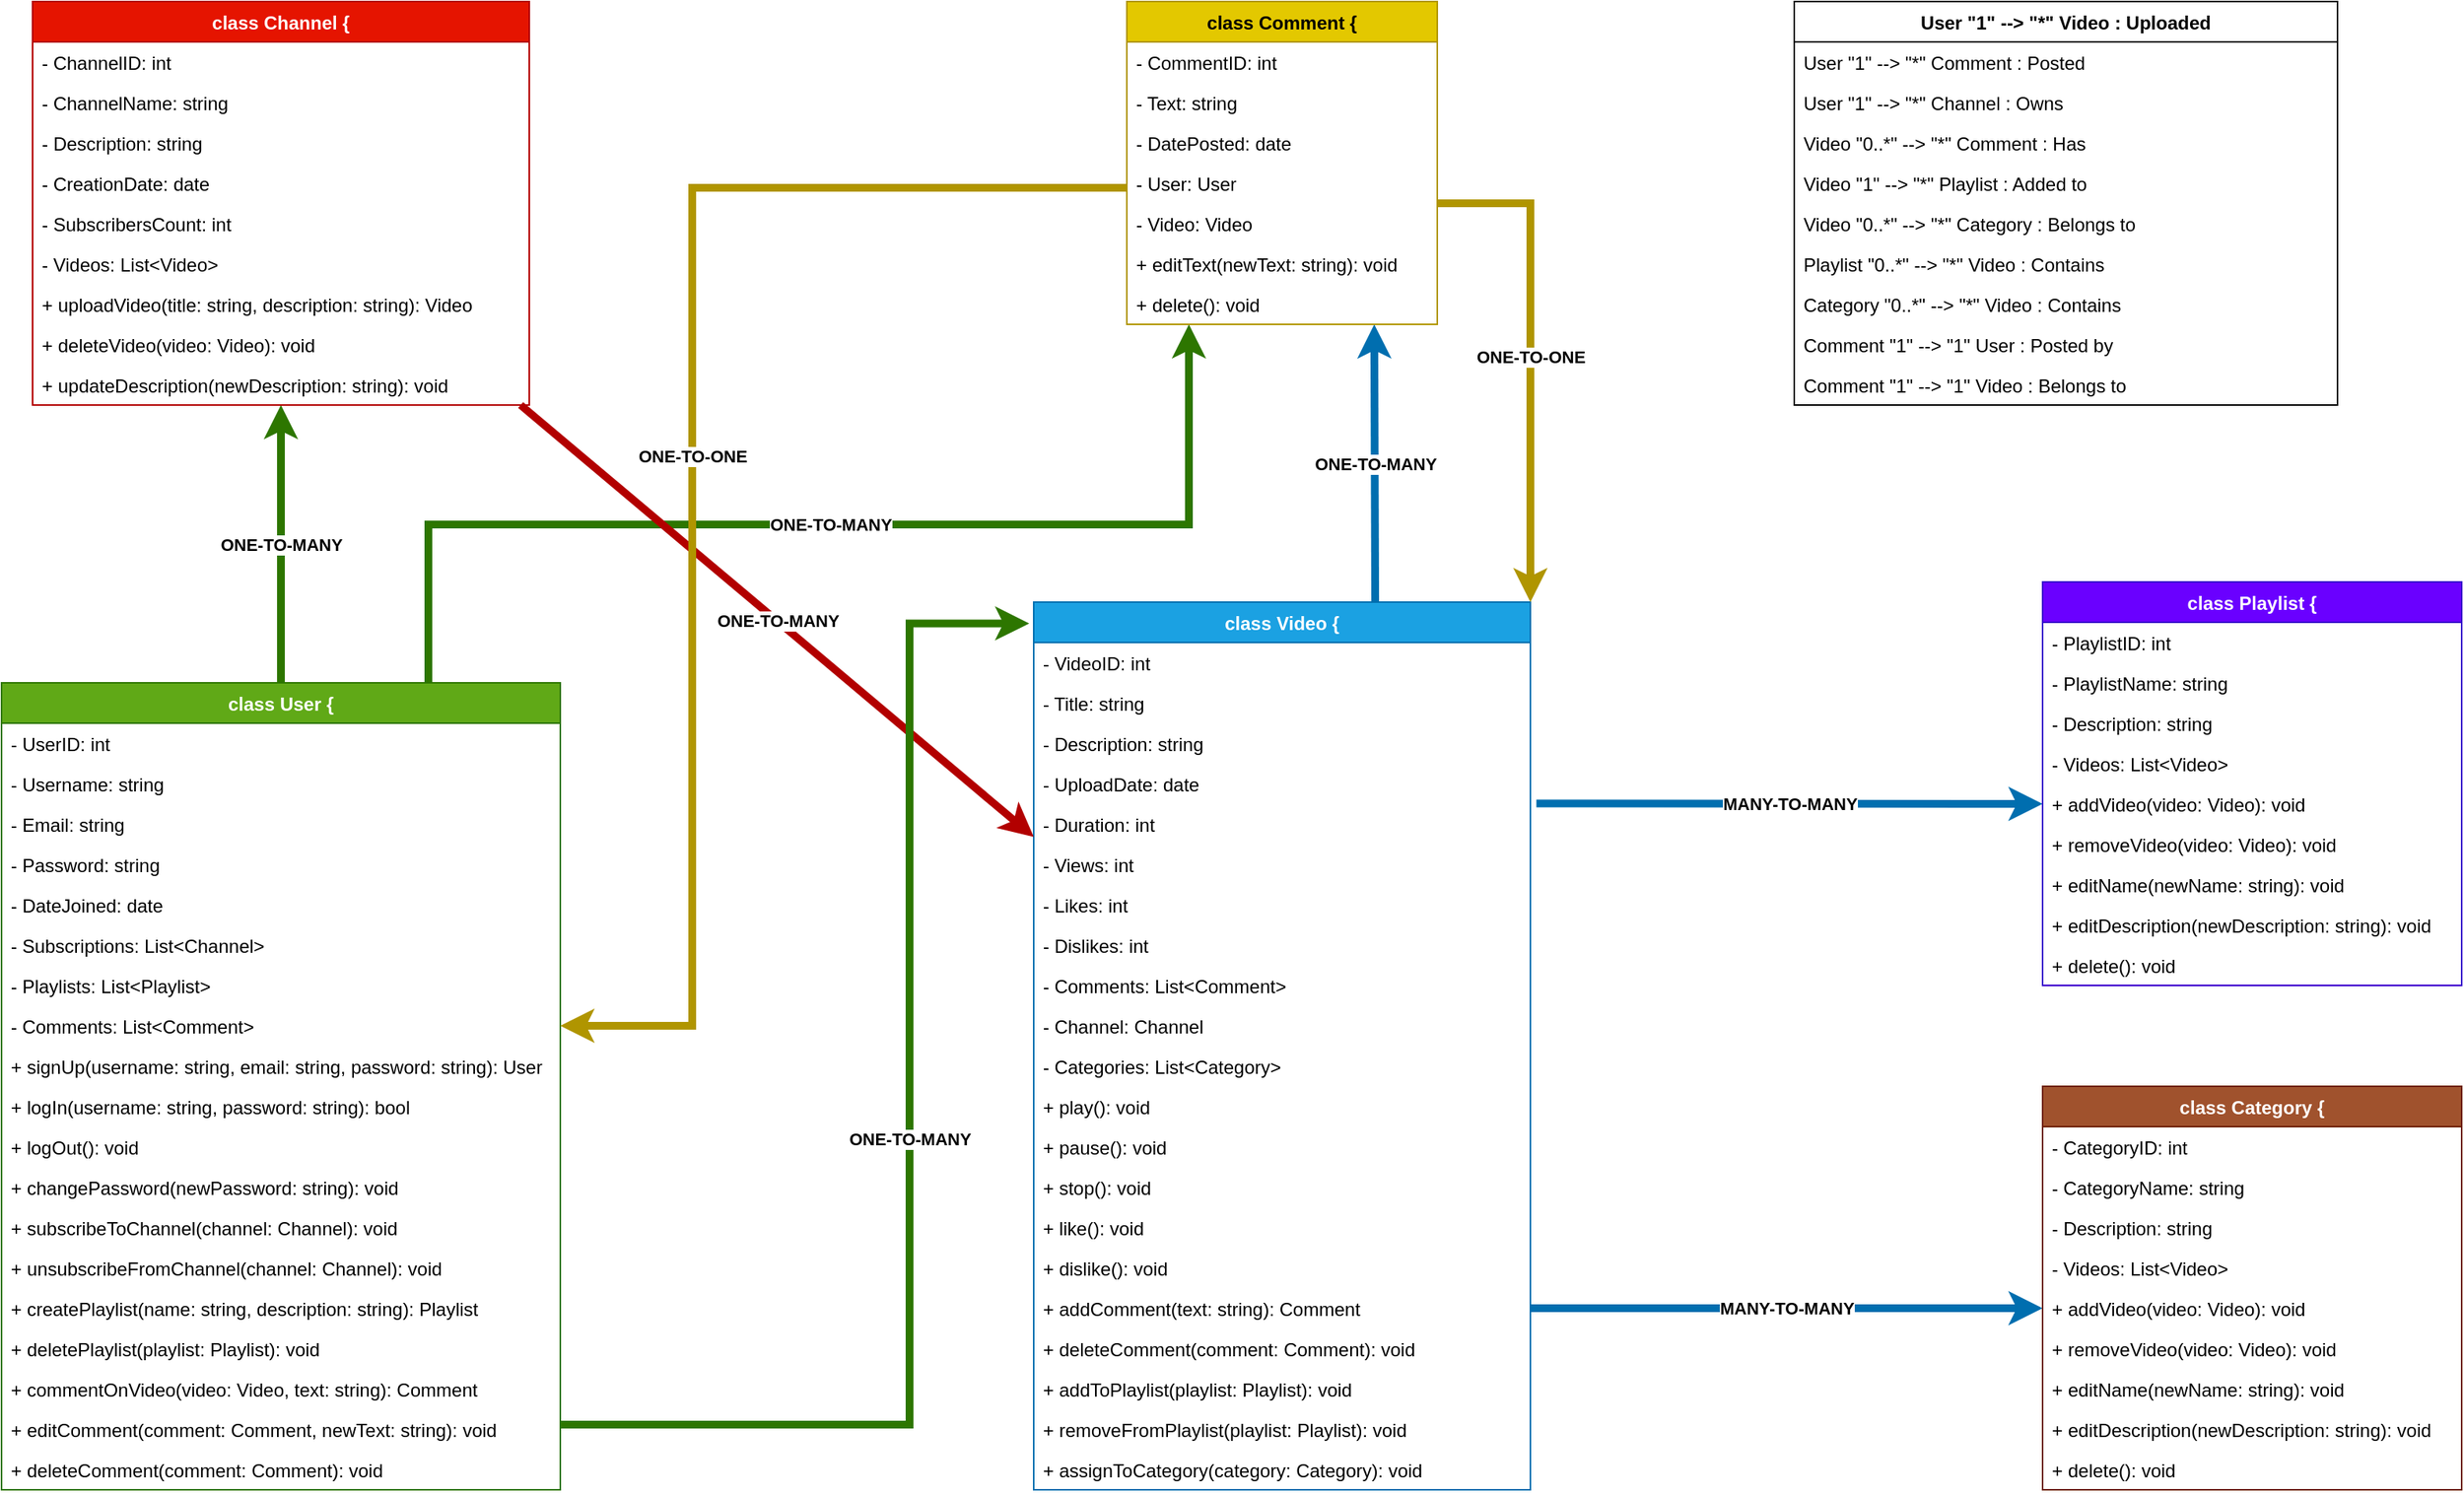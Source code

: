 <mxfile version="22.1.2" type="device">
  <diagram name="Page-1" id="MzvCbaKs4ZH8y1v4TMs8">
    <mxGraphModel dx="2899" dy="1206" grid="1" gridSize="10" guides="1" tooltips="1" connect="1" arrows="1" fold="1" page="1" pageScale="1" pageWidth="850" pageHeight="1100" math="0" shadow="0">
      <root>
        <mxCell id="0" />
        <mxCell id="1" parent="0" />
        <mxCell id="zI7wPpAkPr1J-_42trWB-99" value="ONE-TO-MANY" style="rounded=0;orthogonalLoop=1;jettySize=auto;html=1;fillColor=#60a917;strokeColor=#2D7600;fontStyle=1;strokeWidth=5;shadow=0;" edge="1" parent="1" source="zI7wPpAkPr1J-_42trWB-1" target="zI7wPpAkPr1J-_42trWB-45">
          <mxGeometry relative="1" as="geometry" />
        </mxCell>
        <mxCell id="zI7wPpAkPr1J-_42trWB-101" value="ONE-TO-MANY" style="rounded=0;orthogonalLoop=1;jettySize=auto;html=1;fillColor=#60a917;strokeColor=#2D7600;strokeWidth=5;edgeStyle=orthogonalEdgeStyle;fontStyle=1" edge="1" parent="1" source="zI7wPpAkPr1J-_42trWB-1" target="zI7wPpAkPr1J-_42trWB-56">
          <mxGeometry relative="1" as="geometry">
            <Array as="points">
              <mxPoint x="-510" y="370" />
              <mxPoint x="-20" y="370" />
            </Array>
          </mxGeometry>
        </mxCell>
        <mxCell id="zI7wPpAkPr1J-_42trWB-1" value="class User {" style="swimlane;fontStyle=1;childLayout=stackLayout;horizontal=1;startSize=26;horizontalStack=0;resizeParent=1;resizeParentMax=0;resizeLast=0;collapsible=1;marginBottom=0;fillColor=#60a917;fontColor=#ffffff;strokeColor=#2D7600;" vertex="1" parent="1">
          <mxGeometry x="-785" y="472" width="360" height="520" as="geometry" />
        </mxCell>
        <mxCell id="zI7wPpAkPr1J-_42trWB-2" value="    - UserID: int" style="text;strokeColor=none;fillColor=none;align=left;verticalAlign=top;spacingLeft=4;spacingRight=4;overflow=hidden;rotatable=0;points=[[0,0.5],[1,0.5]];portConstraint=eastwest;" vertex="1" parent="zI7wPpAkPr1J-_42trWB-1">
          <mxGeometry y="26" width="360" height="26" as="geometry" />
        </mxCell>
        <mxCell id="zI7wPpAkPr1J-_42trWB-3" value="    - Username: string" style="text;strokeColor=none;fillColor=none;align=left;verticalAlign=top;spacingLeft=4;spacingRight=4;overflow=hidden;rotatable=0;points=[[0,0.5],[1,0.5]];portConstraint=eastwest;" vertex="1" parent="zI7wPpAkPr1J-_42trWB-1">
          <mxGeometry y="52" width="360" height="26" as="geometry" />
        </mxCell>
        <mxCell id="zI7wPpAkPr1J-_42trWB-4" value="    - Email: string" style="text;strokeColor=none;fillColor=none;align=left;verticalAlign=top;spacingLeft=4;spacingRight=4;overflow=hidden;rotatable=0;points=[[0,0.5],[1,0.5]];portConstraint=eastwest;" vertex="1" parent="zI7wPpAkPr1J-_42trWB-1">
          <mxGeometry y="78" width="360" height="26" as="geometry" />
        </mxCell>
        <mxCell id="zI7wPpAkPr1J-_42trWB-5" value="    - Password: string" style="text;strokeColor=none;fillColor=none;align=left;verticalAlign=top;spacingLeft=4;spacingRight=4;overflow=hidden;rotatable=0;points=[[0,0.5],[1,0.5]];portConstraint=eastwest;" vertex="1" parent="zI7wPpAkPr1J-_42trWB-1">
          <mxGeometry y="104" width="360" height="26" as="geometry" />
        </mxCell>
        <mxCell id="zI7wPpAkPr1J-_42trWB-6" value="    - DateJoined: date" style="text;strokeColor=none;fillColor=none;align=left;verticalAlign=top;spacingLeft=4;spacingRight=4;overflow=hidden;rotatable=0;points=[[0,0.5],[1,0.5]];portConstraint=eastwest;" vertex="1" parent="zI7wPpAkPr1J-_42trWB-1">
          <mxGeometry y="130" width="360" height="26" as="geometry" />
        </mxCell>
        <mxCell id="zI7wPpAkPr1J-_42trWB-7" value="    - Subscriptions: List&lt;Channel&gt;" style="text;strokeColor=none;fillColor=none;align=left;verticalAlign=top;spacingLeft=4;spacingRight=4;overflow=hidden;rotatable=0;points=[[0,0.5],[1,0.5]];portConstraint=eastwest;" vertex="1" parent="zI7wPpAkPr1J-_42trWB-1">
          <mxGeometry y="156" width="360" height="26" as="geometry" />
        </mxCell>
        <mxCell id="zI7wPpAkPr1J-_42trWB-8" value="    - Playlists: List&lt;Playlist&gt;" style="text;strokeColor=none;fillColor=none;align=left;verticalAlign=top;spacingLeft=4;spacingRight=4;overflow=hidden;rotatable=0;points=[[0,0.5],[1,0.5]];portConstraint=eastwest;" vertex="1" parent="zI7wPpAkPr1J-_42trWB-1">
          <mxGeometry y="182" width="360" height="26" as="geometry" />
        </mxCell>
        <mxCell id="zI7wPpAkPr1J-_42trWB-9" value="    - Comments: List&lt;Comment&gt;" style="text;strokeColor=none;fillColor=none;align=left;verticalAlign=top;spacingLeft=4;spacingRight=4;overflow=hidden;rotatable=0;points=[[0,0.5],[1,0.5]];portConstraint=eastwest;" vertex="1" parent="zI7wPpAkPr1J-_42trWB-1">
          <mxGeometry y="208" width="360" height="26" as="geometry" />
        </mxCell>
        <mxCell id="zI7wPpAkPr1J-_42trWB-10" value="    + signUp(username: string, email: string, password: string): User" style="text;strokeColor=none;fillColor=none;align=left;verticalAlign=top;spacingLeft=4;spacingRight=4;overflow=hidden;rotatable=0;points=[[0,0.5],[1,0.5]];portConstraint=eastwest;" vertex="1" parent="zI7wPpAkPr1J-_42trWB-1">
          <mxGeometry y="234" width="360" height="26" as="geometry" />
        </mxCell>
        <mxCell id="zI7wPpAkPr1J-_42trWB-11" value="    + logIn(username: string, password: string): bool" style="text;strokeColor=none;fillColor=none;align=left;verticalAlign=top;spacingLeft=4;spacingRight=4;overflow=hidden;rotatable=0;points=[[0,0.5],[1,0.5]];portConstraint=eastwest;" vertex="1" parent="zI7wPpAkPr1J-_42trWB-1">
          <mxGeometry y="260" width="360" height="26" as="geometry" />
        </mxCell>
        <mxCell id="zI7wPpAkPr1J-_42trWB-12" value="    + logOut(): void" style="text;strokeColor=none;fillColor=none;align=left;verticalAlign=top;spacingLeft=4;spacingRight=4;overflow=hidden;rotatable=0;points=[[0,0.5],[1,0.5]];portConstraint=eastwest;" vertex="1" parent="zI7wPpAkPr1J-_42trWB-1">
          <mxGeometry y="286" width="360" height="26" as="geometry" />
        </mxCell>
        <mxCell id="zI7wPpAkPr1J-_42trWB-13" value="    + changePassword(newPassword: string): void" style="text;strokeColor=none;fillColor=none;align=left;verticalAlign=top;spacingLeft=4;spacingRight=4;overflow=hidden;rotatable=0;points=[[0,0.5],[1,0.5]];portConstraint=eastwest;" vertex="1" parent="zI7wPpAkPr1J-_42trWB-1">
          <mxGeometry y="312" width="360" height="26" as="geometry" />
        </mxCell>
        <mxCell id="zI7wPpAkPr1J-_42trWB-14" value="    + subscribeToChannel(channel: Channel): void" style="text;strokeColor=none;fillColor=none;align=left;verticalAlign=top;spacingLeft=4;spacingRight=4;overflow=hidden;rotatable=0;points=[[0,0.5],[1,0.5]];portConstraint=eastwest;" vertex="1" parent="zI7wPpAkPr1J-_42trWB-1">
          <mxGeometry y="338" width="360" height="26" as="geometry" />
        </mxCell>
        <mxCell id="zI7wPpAkPr1J-_42trWB-15" value="    + unsubscribeFromChannel(channel: Channel): void" style="text;strokeColor=none;fillColor=none;align=left;verticalAlign=top;spacingLeft=4;spacingRight=4;overflow=hidden;rotatable=0;points=[[0,0.5],[1,0.5]];portConstraint=eastwest;" vertex="1" parent="zI7wPpAkPr1J-_42trWB-1">
          <mxGeometry y="364" width="360" height="26" as="geometry" />
        </mxCell>
        <mxCell id="zI7wPpAkPr1J-_42trWB-16" value="    + createPlaylist(name: string, description: string): Playlist" style="text;strokeColor=none;fillColor=none;align=left;verticalAlign=top;spacingLeft=4;spacingRight=4;overflow=hidden;rotatable=0;points=[[0,0.5],[1,0.5]];portConstraint=eastwest;" vertex="1" parent="zI7wPpAkPr1J-_42trWB-1">
          <mxGeometry y="390" width="360" height="26" as="geometry" />
        </mxCell>
        <mxCell id="zI7wPpAkPr1J-_42trWB-17" value="    + deletePlaylist(playlist: Playlist): void" style="text;strokeColor=none;fillColor=none;align=left;verticalAlign=top;spacingLeft=4;spacingRight=4;overflow=hidden;rotatable=0;points=[[0,0.5],[1,0.5]];portConstraint=eastwest;" vertex="1" parent="zI7wPpAkPr1J-_42trWB-1">
          <mxGeometry y="416" width="360" height="26" as="geometry" />
        </mxCell>
        <mxCell id="zI7wPpAkPr1J-_42trWB-18" value="    + commentOnVideo(video: Video, text: string): Comment" style="text;strokeColor=none;fillColor=none;align=left;verticalAlign=top;spacingLeft=4;spacingRight=4;overflow=hidden;rotatable=0;points=[[0,0.5],[1,0.5]];portConstraint=eastwest;" vertex="1" parent="zI7wPpAkPr1J-_42trWB-1">
          <mxGeometry y="442" width="360" height="26" as="geometry" />
        </mxCell>
        <mxCell id="zI7wPpAkPr1J-_42trWB-19" value="    + editComment(comment: Comment, newText: string): void" style="text;strokeColor=none;fillColor=none;align=left;verticalAlign=top;spacingLeft=4;spacingRight=4;overflow=hidden;rotatable=0;points=[[0,0.5],[1,0.5]];portConstraint=eastwest;" vertex="1" parent="zI7wPpAkPr1J-_42trWB-1">
          <mxGeometry y="468" width="360" height="26" as="geometry" />
        </mxCell>
        <mxCell id="zI7wPpAkPr1J-_42trWB-20" value="    + deleteComment(comment: Comment): void" style="text;strokeColor=none;fillColor=none;align=left;verticalAlign=top;spacingLeft=4;spacingRight=4;overflow=hidden;rotatable=0;points=[[0,0.5],[1,0.5]];portConstraint=eastwest;" vertex="1" parent="zI7wPpAkPr1J-_42trWB-1">
          <mxGeometry y="494" width="360" height="26" as="geometry" />
        </mxCell>
        <mxCell id="zI7wPpAkPr1J-_42trWB-102" value="ONE-TO-MANY" style="rounded=0;orthogonalLoop=1;jettySize=auto;html=1;fillColor=#1ba1e2;strokeColor=#006EAF;strokeWidth=5;fontStyle=1;entryX=0.797;entryY=1;entryDx=0;entryDy=0;entryPerimeter=0;" edge="1" parent="1" target="zI7wPpAkPr1J-_42trWB-63">
          <mxGeometry relative="1" as="geometry">
            <mxPoint x="100.0" y="420.0" as="sourcePoint" />
            <mxPoint x="100" y="250" as="targetPoint" />
          </mxGeometry>
        </mxCell>
        <mxCell id="zI7wPpAkPr1J-_42trWB-103" value="MANY-TO-MANY" style="rounded=0;orthogonalLoop=1;jettySize=auto;html=1;fillColor=#1ba1e2;strokeColor=#006EAF;strokeWidth=5;exitX=1;exitY=0.5;exitDx=0;exitDy=0;fontStyle=1;entryX=0;entryY=0.5;entryDx=0;entryDy=0;" edge="1" parent="1" source="zI7wPpAkPr1J-_42trWB-39" target="zI7wPpAkPr1J-_42trWB-81">
          <mxGeometry x="-0.002" relative="1" as="geometry">
            <mxPoint as="offset" />
          </mxGeometry>
        </mxCell>
        <mxCell id="zI7wPpAkPr1J-_42trWB-106" value="MANY-TO-MANY" style="rounded=0;orthogonalLoop=1;jettySize=auto;html=1;fillColor=#1ba1e2;strokeColor=#006EAF;strokeWidth=5;exitX=1.012;exitY=-0.011;exitDx=0;exitDy=0;exitPerimeter=0;fontStyle=1;entryX=0;entryY=0.5;entryDx=0;entryDy=0;" edge="1" parent="1" source="zI7wPpAkPr1J-_42trWB-27" target="zI7wPpAkPr1J-_42trWB-70">
          <mxGeometry relative="1" as="geometry" />
        </mxCell>
        <mxCell id="zI7wPpAkPr1J-_42trWB-22" value="class Video {" style="swimlane;fontStyle=1;childLayout=stackLayout;horizontal=1;startSize=26;horizontalStack=0;resizeParent=1;resizeParentMax=0;resizeLast=0;collapsible=1;marginBottom=0;fillColor=#1ba1e2;fontColor=#ffffff;strokeColor=#006EAF;" vertex="1" parent="1">
          <mxGeometry x="-120" y="420" width="320" height="572" as="geometry" />
        </mxCell>
        <mxCell id="zI7wPpAkPr1J-_42trWB-23" value="    - VideoID: int" style="text;strokeColor=none;fillColor=none;align=left;verticalAlign=top;spacingLeft=4;spacingRight=4;overflow=hidden;rotatable=0;points=[[0,0.5],[1,0.5]];portConstraint=eastwest;" vertex="1" parent="zI7wPpAkPr1J-_42trWB-22">
          <mxGeometry y="26" width="320" height="26" as="geometry" />
        </mxCell>
        <mxCell id="zI7wPpAkPr1J-_42trWB-24" value="    - Title: string" style="text;strokeColor=none;fillColor=none;align=left;verticalAlign=top;spacingLeft=4;spacingRight=4;overflow=hidden;rotatable=0;points=[[0,0.5],[1,0.5]];portConstraint=eastwest;" vertex="1" parent="zI7wPpAkPr1J-_42trWB-22">
          <mxGeometry y="52" width="320" height="26" as="geometry" />
        </mxCell>
        <mxCell id="zI7wPpAkPr1J-_42trWB-25" value="    - Description: string" style="text;strokeColor=none;fillColor=none;align=left;verticalAlign=top;spacingLeft=4;spacingRight=4;overflow=hidden;rotatable=0;points=[[0,0.5],[1,0.5]];portConstraint=eastwest;" vertex="1" parent="zI7wPpAkPr1J-_42trWB-22">
          <mxGeometry y="78" width="320" height="26" as="geometry" />
        </mxCell>
        <mxCell id="zI7wPpAkPr1J-_42trWB-26" value="    - UploadDate: date" style="text;strokeColor=none;fillColor=none;align=left;verticalAlign=top;spacingLeft=4;spacingRight=4;overflow=hidden;rotatable=0;points=[[0,0.5],[1,0.5]];portConstraint=eastwest;" vertex="1" parent="zI7wPpAkPr1J-_42trWB-22">
          <mxGeometry y="104" width="320" height="26" as="geometry" />
        </mxCell>
        <mxCell id="zI7wPpAkPr1J-_42trWB-27" value="    - Duration: int" style="text;strokeColor=none;fillColor=none;align=left;verticalAlign=top;spacingLeft=4;spacingRight=4;overflow=hidden;rotatable=0;points=[[0,0.5],[1,0.5]];portConstraint=eastwest;" vertex="1" parent="zI7wPpAkPr1J-_42trWB-22">
          <mxGeometry y="130" width="320" height="26" as="geometry" />
        </mxCell>
        <mxCell id="zI7wPpAkPr1J-_42trWB-28" value="    - Views: int" style="text;strokeColor=none;fillColor=none;align=left;verticalAlign=top;spacingLeft=4;spacingRight=4;overflow=hidden;rotatable=0;points=[[0,0.5],[1,0.5]];portConstraint=eastwest;" vertex="1" parent="zI7wPpAkPr1J-_42trWB-22">
          <mxGeometry y="156" width="320" height="26" as="geometry" />
        </mxCell>
        <mxCell id="zI7wPpAkPr1J-_42trWB-29" value="    - Likes: int" style="text;strokeColor=none;fillColor=none;align=left;verticalAlign=top;spacingLeft=4;spacingRight=4;overflow=hidden;rotatable=0;points=[[0,0.5],[1,0.5]];portConstraint=eastwest;" vertex="1" parent="zI7wPpAkPr1J-_42trWB-22">
          <mxGeometry y="182" width="320" height="26" as="geometry" />
        </mxCell>
        <mxCell id="zI7wPpAkPr1J-_42trWB-30" value="    - Dislikes: int" style="text;strokeColor=none;fillColor=none;align=left;verticalAlign=top;spacingLeft=4;spacingRight=4;overflow=hidden;rotatable=0;points=[[0,0.5],[1,0.5]];portConstraint=eastwest;" vertex="1" parent="zI7wPpAkPr1J-_42trWB-22">
          <mxGeometry y="208" width="320" height="26" as="geometry" />
        </mxCell>
        <mxCell id="zI7wPpAkPr1J-_42trWB-31" value="    - Comments: List&lt;Comment&gt;" style="text;strokeColor=none;fillColor=none;align=left;verticalAlign=top;spacingLeft=4;spacingRight=4;overflow=hidden;rotatable=0;points=[[0,0.5],[1,0.5]];portConstraint=eastwest;" vertex="1" parent="zI7wPpAkPr1J-_42trWB-22">
          <mxGeometry y="234" width="320" height="26" as="geometry" />
        </mxCell>
        <mxCell id="zI7wPpAkPr1J-_42trWB-32" value="    - Channel: Channel" style="text;strokeColor=none;fillColor=none;align=left;verticalAlign=top;spacingLeft=4;spacingRight=4;overflow=hidden;rotatable=0;points=[[0,0.5],[1,0.5]];portConstraint=eastwest;" vertex="1" parent="zI7wPpAkPr1J-_42trWB-22">
          <mxGeometry y="260" width="320" height="26" as="geometry" />
        </mxCell>
        <mxCell id="zI7wPpAkPr1J-_42trWB-33" value="    - Categories: List&lt;Category&gt;" style="text;strokeColor=none;fillColor=none;align=left;verticalAlign=top;spacingLeft=4;spacingRight=4;overflow=hidden;rotatable=0;points=[[0,0.5],[1,0.5]];portConstraint=eastwest;" vertex="1" parent="zI7wPpAkPr1J-_42trWB-22">
          <mxGeometry y="286" width="320" height="26" as="geometry" />
        </mxCell>
        <mxCell id="zI7wPpAkPr1J-_42trWB-34" value="    + play(): void" style="text;strokeColor=none;fillColor=none;align=left;verticalAlign=top;spacingLeft=4;spacingRight=4;overflow=hidden;rotatable=0;points=[[0,0.5],[1,0.5]];portConstraint=eastwest;" vertex="1" parent="zI7wPpAkPr1J-_42trWB-22">
          <mxGeometry y="312" width="320" height="26" as="geometry" />
        </mxCell>
        <mxCell id="zI7wPpAkPr1J-_42trWB-35" value="    + pause(): void" style="text;strokeColor=none;fillColor=none;align=left;verticalAlign=top;spacingLeft=4;spacingRight=4;overflow=hidden;rotatable=0;points=[[0,0.5],[1,0.5]];portConstraint=eastwest;" vertex="1" parent="zI7wPpAkPr1J-_42trWB-22">
          <mxGeometry y="338" width="320" height="26" as="geometry" />
        </mxCell>
        <mxCell id="zI7wPpAkPr1J-_42trWB-36" value="    + stop(): void" style="text;strokeColor=none;fillColor=none;align=left;verticalAlign=top;spacingLeft=4;spacingRight=4;overflow=hidden;rotatable=0;points=[[0,0.5],[1,0.5]];portConstraint=eastwest;" vertex="1" parent="zI7wPpAkPr1J-_42trWB-22">
          <mxGeometry y="364" width="320" height="26" as="geometry" />
        </mxCell>
        <mxCell id="zI7wPpAkPr1J-_42trWB-37" value="    + like(): void" style="text;strokeColor=none;fillColor=none;align=left;verticalAlign=top;spacingLeft=4;spacingRight=4;overflow=hidden;rotatable=0;points=[[0,0.5],[1,0.5]];portConstraint=eastwest;" vertex="1" parent="zI7wPpAkPr1J-_42trWB-22">
          <mxGeometry y="390" width="320" height="26" as="geometry" />
        </mxCell>
        <mxCell id="zI7wPpAkPr1J-_42trWB-38" value="    + dislike(): void" style="text;strokeColor=none;fillColor=none;align=left;verticalAlign=top;spacingLeft=4;spacingRight=4;overflow=hidden;rotatable=0;points=[[0,0.5],[1,0.5]];portConstraint=eastwest;" vertex="1" parent="zI7wPpAkPr1J-_42trWB-22">
          <mxGeometry y="416" width="320" height="26" as="geometry" />
        </mxCell>
        <mxCell id="zI7wPpAkPr1J-_42trWB-39" value="    + addComment(text: string): Comment" style="text;strokeColor=none;fillColor=none;align=left;verticalAlign=top;spacingLeft=4;spacingRight=4;overflow=hidden;rotatable=0;points=[[0,0.5],[1,0.5]];portConstraint=eastwest;" vertex="1" parent="zI7wPpAkPr1J-_42trWB-22">
          <mxGeometry y="442" width="320" height="26" as="geometry" />
        </mxCell>
        <mxCell id="zI7wPpAkPr1J-_42trWB-40" value="    + deleteComment(comment: Comment): void" style="text;strokeColor=none;fillColor=none;align=left;verticalAlign=top;spacingLeft=4;spacingRight=4;overflow=hidden;rotatable=0;points=[[0,0.5],[1,0.5]];portConstraint=eastwest;" vertex="1" parent="zI7wPpAkPr1J-_42trWB-22">
          <mxGeometry y="468" width="320" height="26" as="geometry" />
        </mxCell>
        <mxCell id="zI7wPpAkPr1J-_42trWB-41" value="    + addToPlaylist(playlist: Playlist): void" style="text;strokeColor=none;fillColor=none;align=left;verticalAlign=top;spacingLeft=4;spacingRight=4;overflow=hidden;rotatable=0;points=[[0,0.5],[1,0.5]];portConstraint=eastwest;" vertex="1" parent="zI7wPpAkPr1J-_42trWB-22">
          <mxGeometry y="494" width="320" height="26" as="geometry" />
        </mxCell>
        <mxCell id="zI7wPpAkPr1J-_42trWB-42" value="    + removeFromPlaylist(playlist: Playlist): void" style="text;strokeColor=none;fillColor=none;align=left;verticalAlign=top;spacingLeft=4;spacingRight=4;overflow=hidden;rotatable=0;points=[[0,0.5],[1,0.5]];portConstraint=eastwest;" vertex="1" parent="zI7wPpAkPr1J-_42trWB-22">
          <mxGeometry y="520" width="320" height="26" as="geometry" />
        </mxCell>
        <mxCell id="zI7wPpAkPr1J-_42trWB-43" value="    + assignToCategory(category: Category): void" style="text;strokeColor=none;fillColor=none;align=left;verticalAlign=top;spacingLeft=4;spacingRight=4;overflow=hidden;rotatable=0;points=[[0,0.5],[1,0.5]];portConstraint=eastwest;" vertex="1" parent="zI7wPpAkPr1J-_42trWB-22">
          <mxGeometry y="546" width="320" height="26" as="geometry" />
        </mxCell>
        <mxCell id="zI7wPpAkPr1J-_42trWB-109" value="ONE-TO-MANY" style="rounded=0;orthogonalLoop=1;jettySize=auto;html=1;fillColor=#e51400;strokeColor=#B20000;strokeWidth=5;fontStyle=1;" edge="1" parent="1" source="zI7wPpAkPr1J-_42trWB-45" target="zI7wPpAkPr1J-_42trWB-22">
          <mxGeometry relative="1" as="geometry">
            <mxPoint x="-440" y="320" as="sourcePoint" />
          </mxGeometry>
        </mxCell>
        <mxCell id="zI7wPpAkPr1J-_42trWB-45" value="class Channel {" style="swimlane;fontStyle=1;childLayout=stackLayout;horizontal=1;startSize=26;horizontalStack=0;resizeParent=1;resizeParentMax=0;resizeLast=0;collapsible=1;marginBottom=0;fillColor=#e51400;fontColor=#ffffff;strokeColor=#B20000;" vertex="1" parent="1">
          <mxGeometry x="-765" y="33" width="320" height="260" as="geometry" />
        </mxCell>
        <mxCell id="zI7wPpAkPr1J-_42trWB-46" value="    - ChannelID: int" style="text;strokeColor=none;fillColor=none;align=left;verticalAlign=top;spacingLeft=4;spacingRight=4;overflow=hidden;rotatable=0;points=[[0,0.5],[1,0.5]];portConstraint=eastwest;" vertex="1" parent="zI7wPpAkPr1J-_42trWB-45">
          <mxGeometry y="26" width="320" height="26" as="geometry" />
        </mxCell>
        <mxCell id="zI7wPpAkPr1J-_42trWB-47" value="    - ChannelName: string" style="text;strokeColor=none;fillColor=none;align=left;verticalAlign=top;spacingLeft=4;spacingRight=4;overflow=hidden;rotatable=0;points=[[0,0.5],[1,0.5]];portConstraint=eastwest;" vertex="1" parent="zI7wPpAkPr1J-_42trWB-45">
          <mxGeometry y="52" width="320" height="26" as="geometry" />
        </mxCell>
        <mxCell id="zI7wPpAkPr1J-_42trWB-48" value="    - Description: string" style="text;strokeColor=none;fillColor=none;align=left;verticalAlign=top;spacingLeft=4;spacingRight=4;overflow=hidden;rotatable=0;points=[[0,0.5],[1,0.5]];portConstraint=eastwest;" vertex="1" parent="zI7wPpAkPr1J-_42trWB-45">
          <mxGeometry y="78" width="320" height="26" as="geometry" />
        </mxCell>
        <mxCell id="zI7wPpAkPr1J-_42trWB-49" value="    - CreationDate: date" style="text;strokeColor=none;fillColor=none;align=left;verticalAlign=top;spacingLeft=4;spacingRight=4;overflow=hidden;rotatable=0;points=[[0,0.5],[1,0.5]];portConstraint=eastwest;" vertex="1" parent="zI7wPpAkPr1J-_42trWB-45">
          <mxGeometry y="104" width="320" height="26" as="geometry" />
        </mxCell>
        <mxCell id="zI7wPpAkPr1J-_42trWB-50" value="    - SubscribersCount: int" style="text;strokeColor=none;fillColor=none;align=left;verticalAlign=top;spacingLeft=4;spacingRight=4;overflow=hidden;rotatable=0;points=[[0,0.5],[1,0.5]];portConstraint=eastwest;" vertex="1" parent="zI7wPpAkPr1J-_42trWB-45">
          <mxGeometry y="130" width="320" height="26" as="geometry" />
        </mxCell>
        <mxCell id="zI7wPpAkPr1J-_42trWB-51" value="    - Videos: List&lt;Video&gt;" style="text;strokeColor=none;fillColor=none;align=left;verticalAlign=top;spacingLeft=4;spacingRight=4;overflow=hidden;rotatable=0;points=[[0,0.5],[1,0.5]];portConstraint=eastwest;" vertex="1" parent="zI7wPpAkPr1J-_42trWB-45">
          <mxGeometry y="156" width="320" height="26" as="geometry" />
        </mxCell>
        <mxCell id="zI7wPpAkPr1J-_42trWB-52" value="    + uploadVideo(title: string, description: string): Video" style="text;strokeColor=none;fillColor=none;align=left;verticalAlign=top;spacingLeft=4;spacingRight=4;overflow=hidden;rotatable=0;points=[[0,0.5],[1,0.5]];portConstraint=eastwest;" vertex="1" parent="zI7wPpAkPr1J-_42trWB-45">
          <mxGeometry y="182" width="320" height="26" as="geometry" />
        </mxCell>
        <mxCell id="zI7wPpAkPr1J-_42trWB-53" value="    + deleteVideo(video: Video): void" style="text;strokeColor=none;fillColor=none;align=left;verticalAlign=top;spacingLeft=4;spacingRight=4;overflow=hidden;rotatable=0;points=[[0,0.5],[1,0.5]];portConstraint=eastwest;" vertex="1" parent="zI7wPpAkPr1J-_42trWB-45">
          <mxGeometry y="208" width="320" height="26" as="geometry" />
        </mxCell>
        <mxCell id="zI7wPpAkPr1J-_42trWB-54" value="    + updateDescription(newDescription: string): void" style="text;strokeColor=none;fillColor=none;align=left;verticalAlign=top;spacingLeft=4;spacingRight=4;overflow=hidden;rotatable=0;points=[[0,0.5],[1,0.5]];portConstraint=eastwest;" vertex="1" parent="zI7wPpAkPr1J-_42trWB-45">
          <mxGeometry y="234" width="320" height="26" as="geometry" />
        </mxCell>
        <mxCell id="zI7wPpAkPr1J-_42trWB-105" value="ONE-TO-ONE" style="rounded=0;orthogonalLoop=1;jettySize=auto;html=1;fillColor=#e3c800;strokeColor=#B09500;strokeWidth=5;edgeStyle=orthogonalEdgeStyle;fontStyle=1" edge="1" parent="1" source="zI7wPpAkPr1J-_42trWB-56" target="zI7wPpAkPr1J-_42trWB-1">
          <mxGeometry x="0.001" relative="1" as="geometry">
            <Array as="points">
              <mxPoint x="-340" y="153" />
              <mxPoint x="-340" y="693" />
            </Array>
            <mxPoint as="offset" />
          </mxGeometry>
        </mxCell>
        <mxCell id="zI7wPpAkPr1J-_42trWB-107" value="ONE-TO-ONE" style="edgeStyle=orthogonalEdgeStyle;rounded=0;orthogonalLoop=1;jettySize=auto;html=1;fillColor=#e3c800;strokeColor=#B09500;strokeWidth=5;fontStyle=1" edge="1" parent="1" source="zI7wPpAkPr1J-_42trWB-56" target="zI7wPpAkPr1J-_42trWB-22">
          <mxGeometry relative="1" as="geometry">
            <Array as="points">
              <mxPoint x="200" y="163" />
            </Array>
          </mxGeometry>
        </mxCell>
        <mxCell id="zI7wPpAkPr1J-_42trWB-56" value="class Comment {" style="swimlane;fontStyle=1;childLayout=stackLayout;horizontal=1;startSize=26;horizontalStack=0;resizeParent=1;resizeParentMax=0;resizeLast=0;collapsible=1;marginBottom=0;fillColor=#e3c800;fontColor=#000000;strokeColor=#B09500;" vertex="1" parent="1">
          <mxGeometry x="-60" y="33" width="200" height="208" as="geometry" />
        </mxCell>
        <mxCell id="zI7wPpAkPr1J-_42trWB-57" value="    - CommentID: int" style="text;strokeColor=none;fillColor=none;align=left;verticalAlign=top;spacingLeft=4;spacingRight=4;overflow=hidden;rotatable=0;points=[[0,0.5],[1,0.5]];portConstraint=eastwest;" vertex="1" parent="zI7wPpAkPr1J-_42trWB-56">
          <mxGeometry y="26" width="200" height="26" as="geometry" />
        </mxCell>
        <mxCell id="zI7wPpAkPr1J-_42trWB-58" value="    - Text: string" style="text;strokeColor=none;fillColor=none;align=left;verticalAlign=top;spacingLeft=4;spacingRight=4;overflow=hidden;rotatable=0;points=[[0,0.5],[1,0.5]];portConstraint=eastwest;" vertex="1" parent="zI7wPpAkPr1J-_42trWB-56">
          <mxGeometry y="52" width="200" height="26" as="geometry" />
        </mxCell>
        <mxCell id="zI7wPpAkPr1J-_42trWB-59" value="    - DatePosted: date" style="text;strokeColor=none;fillColor=none;align=left;verticalAlign=top;spacingLeft=4;spacingRight=4;overflow=hidden;rotatable=0;points=[[0,0.5],[1,0.5]];portConstraint=eastwest;" vertex="1" parent="zI7wPpAkPr1J-_42trWB-56">
          <mxGeometry y="78" width="200" height="26" as="geometry" />
        </mxCell>
        <mxCell id="zI7wPpAkPr1J-_42trWB-60" value="    - User: User" style="text;strokeColor=none;fillColor=none;align=left;verticalAlign=top;spacingLeft=4;spacingRight=4;overflow=hidden;rotatable=0;points=[[0,0.5],[1,0.5]];portConstraint=eastwest;" vertex="1" parent="zI7wPpAkPr1J-_42trWB-56">
          <mxGeometry y="104" width="200" height="26" as="geometry" />
        </mxCell>
        <mxCell id="zI7wPpAkPr1J-_42trWB-61" value="    - Video: Video" style="text;strokeColor=none;fillColor=none;align=left;verticalAlign=top;spacingLeft=4;spacingRight=4;overflow=hidden;rotatable=0;points=[[0,0.5],[1,0.5]];portConstraint=eastwest;" vertex="1" parent="zI7wPpAkPr1J-_42trWB-56">
          <mxGeometry y="130" width="200" height="26" as="geometry" />
        </mxCell>
        <mxCell id="zI7wPpAkPr1J-_42trWB-62" value="    + editText(newText: string): void" style="text;strokeColor=none;fillColor=none;align=left;verticalAlign=top;spacingLeft=4;spacingRight=4;overflow=hidden;rotatable=0;points=[[0,0.5],[1,0.5]];portConstraint=eastwest;" vertex="1" parent="zI7wPpAkPr1J-_42trWB-56">
          <mxGeometry y="156" width="200" height="26" as="geometry" />
        </mxCell>
        <mxCell id="zI7wPpAkPr1J-_42trWB-63" value="    + delete(): void" style="text;strokeColor=none;fillColor=none;align=left;verticalAlign=top;spacingLeft=4;spacingRight=4;overflow=hidden;rotatable=0;points=[[0,0.5],[1,0.5]];portConstraint=eastwest;" vertex="1" parent="zI7wPpAkPr1J-_42trWB-56">
          <mxGeometry y="182" width="200" height="26" as="geometry" />
        </mxCell>
        <mxCell id="zI7wPpAkPr1J-_42trWB-65" value="class Playlist {" style="swimlane;fontStyle=1;childLayout=stackLayout;horizontal=1;startSize=26;horizontalStack=0;resizeParent=1;resizeParentMax=0;resizeLast=0;collapsible=1;marginBottom=0;fillColor=#6a00ff;fontColor=#ffffff;strokeColor=#3700CC;" vertex="1" parent="1">
          <mxGeometry x="530" y="407" width="270" height="260" as="geometry" />
        </mxCell>
        <mxCell id="zI7wPpAkPr1J-_42trWB-66" value="    - PlaylistID: int" style="text;strokeColor=none;fillColor=none;align=left;verticalAlign=top;spacingLeft=4;spacingRight=4;overflow=hidden;rotatable=0;points=[[0,0.5],[1,0.5]];portConstraint=eastwest;" vertex="1" parent="zI7wPpAkPr1J-_42trWB-65">
          <mxGeometry y="26" width="270" height="26" as="geometry" />
        </mxCell>
        <mxCell id="zI7wPpAkPr1J-_42trWB-67" value="    - PlaylistName: string" style="text;strokeColor=none;fillColor=none;align=left;verticalAlign=top;spacingLeft=4;spacingRight=4;overflow=hidden;rotatable=0;points=[[0,0.5],[1,0.5]];portConstraint=eastwest;" vertex="1" parent="zI7wPpAkPr1J-_42trWB-65">
          <mxGeometry y="52" width="270" height="26" as="geometry" />
        </mxCell>
        <mxCell id="zI7wPpAkPr1J-_42trWB-68" value="    - Description: string" style="text;strokeColor=none;fillColor=none;align=left;verticalAlign=top;spacingLeft=4;spacingRight=4;overflow=hidden;rotatable=0;points=[[0,0.5],[1,0.5]];portConstraint=eastwest;" vertex="1" parent="zI7wPpAkPr1J-_42trWB-65">
          <mxGeometry y="78" width="270" height="26" as="geometry" />
        </mxCell>
        <mxCell id="zI7wPpAkPr1J-_42trWB-69" value="    - Videos: List&lt;Video&gt;" style="text;strokeColor=none;fillColor=none;align=left;verticalAlign=top;spacingLeft=4;spacingRight=4;overflow=hidden;rotatable=0;points=[[0,0.5],[1,0.5]];portConstraint=eastwest;" vertex="1" parent="zI7wPpAkPr1J-_42trWB-65">
          <mxGeometry y="104" width="270" height="26" as="geometry" />
        </mxCell>
        <mxCell id="zI7wPpAkPr1J-_42trWB-70" value="    + addVideo(video: Video): void" style="text;strokeColor=none;fillColor=none;align=left;verticalAlign=top;spacingLeft=4;spacingRight=4;overflow=hidden;rotatable=0;points=[[0,0.5],[1,0.5]];portConstraint=eastwest;" vertex="1" parent="zI7wPpAkPr1J-_42trWB-65">
          <mxGeometry y="130" width="270" height="26" as="geometry" />
        </mxCell>
        <mxCell id="zI7wPpAkPr1J-_42trWB-71" value="    + removeVideo(video: Video): void" style="text;strokeColor=none;fillColor=none;align=left;verticalAlign=top;spacingLeft=4;spacingRight=4;overflow=hidden;rotatable=0;points=[[0,0.5],[1,0.5]];portConstraint=eastwest;" vertex="1" parent="zI7wPpAkPr1J-_42trWB-65">
          <mxGeometry y="156" width="270" height="26" as="geometry" />
        </mxCell>
        <mxCell id="zI7wPpAkPr1J-_42trWB-72" value="    + editName(newName: string): void" style="text;strokeColor=none;fillColor=none;align=left;verticalAlign=top;spacingLeft=4;spacingRight=4;overflow=hidden;rotatable=0;points=[[0,0.5],[1,0.5]];portConstraint=eastwest;" vertex="1" parent="zI7wPpAkPr1J-_42trWB-65">
          <mxGeometry y="182" width="270" height="26" as="geometry" />
        </mxCell>
        <mxCell id="zI7wPpAkPr1J-_42trWB-73" value="    + editDescription(newDescription: string): void" style="text;strokeColor=none;fillColor=none;align=left;verticalAlign=top;spacingLeft=4;spacingRight=4;overflow=hidden;rotatable=0;points=[[0,0.5],[1,0.5]];portConstraint=eastwest;" vertex="1" parent="zI7wPpAkPr1J-_42trWB-65">
          <mxGeometry y="208" width="270" height="26" as="geometry" />
        </mxCell>
        <mxCell id="zI7wPpAkPr1J-_42trWB-74" value="    + delete(): void" style="text;strokeColor=none;fillColor=none;align=left;verticalAlign=top;spacingLeft=4;spacingRight=4;overflow=hidden;rotatable=0;points=[[0,0.5],[1,0.5]];portConstraint=eastwest;" vertex="1" parent="zI7wPpAkPr1J-_42trWB-65">
          <mxGeometry y="234" width="270" height="26" as="geometry" />
        </mxCell>
        <mxCell id="zI7wPpAkPr1J-_42trWB-76" value="class Category {" style="swimlane;fontStyle=1;childLayout=stackLayout;horizontal=1;startSize=26;horizontalStack=0;resizeParent=1;resizeParentMax=0;resizeLast=0;collapsible=1;marginBottom=0;fillColor=#a0522d;fontColor=#ffffff;strokeColor=#6D1F00;" vertex="1" parent="1">
          <mxGeometry x="530" y="732" width="270" height="260" as="geometry" />
        </mxCell>
        <mxCell id="zI7wPpAkPr1J-_42trWB-77" value="    - CategoryID: int" style="text;strokeColor=none;fillColor=none;align=left;verticalAlign=top;spacingLeft=4;spacingRight=4;overflow=hidden;rotatable=0;points=[[0,0.5],[1,0.5]];portConstraint=eastwest;" vertex="1" parent="zI7wPpAkPr1J-_42trWB-76">
          <mxGeometry y="26" width="270" height="26" as="geometry" />
        </mxCell>
        <mxCell id="zI7wPpAkPr1J-_42trWB-78" value="    - CategoryName: string" style="text;strokeColor=none;fillColor=none;align=left;verticalAlign=top;spacingLeft=4;spacingRight=4;overflow=hidden;rotatable=0;points=[[0,0.5],[1,0.5]];portConstraint=eastwest;" vertex="1" parent="zI7wPpAkPr1J-_42trWB-76">
          <mxGeometry y="52" width="270" height="26" as="geometry" />
        </mxCell>
        <mxCell id="zI7wPpAkPr1J-_42trWB-79" value="    - Description: string" style="text;strokeColor=none;fillColor=none;align=left;verticalAlign=top;spacingLeft=4;spacingRight=4;overflow=hidden;rotatable=0;points=[[0,0.5],[1,0.5]];portConstraint=eastwest;" vertex="1" parent="zI7wPpAkPr1J-_42trWB-76">
          <mxGeometry y="78" width="270" height="26" as="geometry" />
        </mxCell>
        <mxCell id="zI7wPpAkPr1J-_42trWB-80" value="    - Videos: List&lt;Video&gt;" style="text;strokeColor=none;fillColor=none;align=left;verticalAlign=top;spacingLeft=4;spacingRight=4;overflow=hidden;rotatable=0;points=[[0,0.5],[1,0.5]];portConstraint=eastwest;" vertex="1" parent="zI7wPpAkPr1J-_42trWB-76">
          <mxGeometry y="104" width="270" height="26" as="geometry" />
        </mxCell>
        <mxCell id="zI7wPpAkPr1J-_42trWB-81" value="    + addVideo(video: Video): void" style="text;strokeColor=none;fillColor=none;align=left;verticalAlign=top;spacingLeft=4;spacingRight=4;overflow=hidden;rotatable=0;points=[[0,0.5],[1,0.5]];portConstraint=eastwest;" vertex="1" parent="zI7wPpAkPr1J-_42trWB-76">
          <mxGeometry y="130" width="270" height="26" as="geometry" />
        </mxCell>
        <mxCell id="zI7wPpAkPr1J-_42trWB-82" value="    + removeVideo(video: Video): void" style="text;strokeColor=none;fillColor=none;align=left;verticalAlign=top;spacingLeft=4;spacingRight=4;overflow=hidden;rotatable=0;points=[[0,0.5],[1,0.5]];portConstraint=eastwest;" vertex="1" parent="zI7wPpAkPr1J-_42trWB-76">
          <mxGeometry y="156" width="270" height="26" as="geometry" />
        </mxCell>
        <mxCell id="zI7wPpAkPr1J-_42trWB-83" value="    + editName(newName: string): void" style="text;strokeColor=none;fillColor=none;align=left;verticalAlign=top;spacingLeft=4;spacingRight=4;overflow=hidden;rotatable=0;points=[[0,0.5],[1,0.5]];portConstraint=eastwest;" vertex="1" parent="zI7wPpAkPr1J-_42trWB-76">
          <mxGeometry y="182" width="270" height="26" as="geometry" />
        </mxCell>
        <mxCell id="zI7wPpAkPr1J-_42trWB-84" value="    + editDescription(newDescription: string): void" style="text;strokeColor=none;fillColor=none;align=left;verticalAlign=top;spacingLeft=4;spacingRight=4;overflow=hidden;rotatable=0;points=[[0,0.5],[1,0.5]];portConstraint=eastwest;" vertex="1" parent="zI7wPpAkPr1J-_42trWB-76">
          <mxGeometry y="208" width="270" height="26" as="geometry" />
        </mxCell>
        <mxCell id="zI7wPpAkPr1J-_42trWB-85" value="    + delete(): void" style="text;strokeColor=none;fillColor=none;align=left;verticalAlign=top;spacingLeft=4;spacingRight=4;overflow=hidden;rotatable=0;points=[[0,0.5],[1,0.5]];portConstraint=eastwest;" vertex="1" parent="zI7wPpAkPr1J-_42trWB-76">
          <mxGeometry y="234" width="270" height="26" as="geometry" />
        </mxCell>
        <mxCell id="zI7wPpAkPr1J-_42trWB-87" value="User &quot;1&quot; --&gt; &quot;*&quot; Video : Uploaded" style="swimlane;fontStyle=1;childLayout=stackLayout;horizontal=1;startSize=26;horizontalStack=0;resizeParent=1;resizeParentMax=0;resizeLast=0;collapsible=1;marginBottom=0;" vertex="1" parent="1">
          <mxGeometry x="370" y="33" width="350" height="260" as="geometry" />
        </mxCell>
        <mxCell id="zI7wPpAkPr1J-_42trWB-88" value="User &quot;1&quot; --&gt; &quot;*&quot; Comment : Posted" style="text;strokeColor=none;fillColor=none;align=left;verticalAlign=top;spacingLeft=4;spacingRight=4;overflow=hidden;rotatable=0;points=[[0,0.5],[1,0.5]];portConstraint=eastwest;" vertex="1" parent="zI7wPpAkPr1J-_42trWB-87">
          <mxGeometry y="26" width="350" height="26" as="geometry" />
        </mxCell>
        <mxCell id="zI7wPpAkPr1J-_42trWB-89" value="User &quot;1&quot; --&gt; &quot;*&quot; Channel : Owns" style="text;strokeColor=none;fillColor=none;align=left;verticalAlign=top;spacingLeft=4;spacingRight=4;overflow=hidden;rotatable=0;points=[[0,0.5],[1,0.5]];portConstraint=eastwest;" vertex="1" parent="zI7wPpAkPr1J-_42trWB-87">
          <mxGeometry y="52" width="350" height="26" as="geometry" />
        </mxCell>
        <mxCell id="zI7wPpAkPr1J-_42trWB-90" value="Video &quot;0..*&quot; --&gt; &quot;*&quot; Comment : Has" style="text;strokeColor=none;fillColor=none;align=left;verticalAlign=top;spacingLeft=4;spacingRight=4;overflow=hidden;rotatable=0;points=[[0,0.5],[1,0.5]];portConstraint=eastwest;" vertex="1" parent="zI7wPpAkPr1J-_42trWB-87">
          <mxGeometry y="78" width="350" height="26" as="geometry" />
        </mxCell>
        <mxCell id="zI7wPpAkPr1J-_42trWB-91" value="Video &quot;1&quot; --&gt; &quot;*&quot; Playlist : Added to" style="text;strokeColor=none;fillColor=none;align=left;verticalAlign=top;spacingLeft=4;spacingRight=4;overflow=hidden;rotatable=0;points=[[0,0.5],[1,0.5]];portConstraint=eastwest;" vertex="1" parent="zI7wPpAkPr1J-_42trWB-87">
          <mxGeometry y="104" width="350" height="26" as="geometry" />
        </mxCell>
        <mxCell id="zI7wPpAkPr1J-_42trWB-92" value="Video &quot;0..*&quot; --&gt; &quot;*&quot; Category : Belongs to" style="text;strokeColor=none;fillColor=none;align=left;verticalAlign=top;spacingLeft=4;spacingRight=4;overflow=hidden;rotatable=0;points=[[0,0.5],[1,0.5]];portConstraint=eastwest;" vertex="1" parent="zI7wPpAkPr1J-_42trWB-87">
          <mxGeometry y="130" width="350" height="26" as="geometry" />
        </mxCell>
        <mxCell id="zI7wPpAkPr1J-_42trWB-93" value="Playlist &quot;0..*&quot; --&gt; &quot;*&quot; Video : Contains" style="text;strokeColor=none;fillColor=none;align=left;verticalAlign=top;spacingLeft=4;spacingRight=4;overflow=hidden;rotatable=0;points=[[0,0.5],[1,0.5]];portConstraint=eastwest;" vertex="1" parent="zI7wPpAkPr1J-_42trWB-87">
          <mxGeometry y="156" width="350" height="26" as="geometry" />
        </mxCell>
        <mxCell id="zI7wPpAkPr1J-_42trWB-94" value="Category &quot;0..*&quot; --&gt; &quot;*&quot; Video : Contains" style="text;strokeColor=none;fillColor=none;align=left;verticalAlign=top;spacingLeft=4;spacingRight=4;overflow=hidden;rotatable=0;points=[[0,0.5],[1,0.5]];portConstraint=eastwest;" vertex="1" parent="zI7wPpAkPr1J-_42trWB-87">
          <mxGeometry y="182" width="350" height="26" as="geometry" />
        </mxCell>
        <mxCell id="zI7wPpAkPr1J-_42trWB-95" value="Comment &quot;1&quot; --&gt; &quot;1&quot; User : Posted by" style="text;strokeColor=none;fillColor=none;align=left;verticalAlign=top;spacingLeft=4;spacingRight=4;overflow=hidden;rotatable=0;points=[[0,0.5],[1,0.5]];portConstraint=eastwest;" vertex="1" parent="zI7wPpAkPr1J-_42trWB-87">
          <mxGeometry y="208" width="350" height="26" as="geometry" />
        </mxCell>
        <mxCell id="zI7wPpAkPr1J-_42trWB-96" value="Comment &quot;1&quot; --&gt; &quot;1&quot; Video : Belongs to" style="text;strokeColor=none;fillColor=none;align=left;verticalAlign=top;spacingLeft=4;spacingRight=4;overflow=hidden;rotatable=0;points=[[0,0.5],[1,0.5]];portConstraint=eastwest;" vertex="1" parent="zI7wPpAkPr1J-_42trWB-87">
          <mxGeometry y="234" width="350" height="26" as="geometry" />
        </mxCell>
        <mxCell id="zI7wPpAkPr1J-_42trWB-100" value="ONE-TO-MANY" style="rounded=0;orthogonalLoop=1;jettySize=auto;html=1;entryX=-0.009;entryY=0.024;entryDx=0;entryDy=0;entryPerimeter=0;fillColor=#60a917;strokeColor=#2D7600;strokeWidth=5;edgeStyle=orthogonalEdgeStyle;fontStyle=1" edge="1" parent="1" source="zI7wPpAkPr1J-_42trWB-1" target="zI7wPpAkPr1J-_42trWB-22">
          <mxGeometry x="0.001" relative="1" as="geometry">
            <Array as="points">
              <mxPoint x="-200" y="950" />
              <mxPoint x="-200" y="434" />
            </Array>
            <mxPoint as="offset" />
          </mxGeometry>
        </mxCell>
      </root>
    </mxGraphModel>
  </diagram>
</mxfile>
